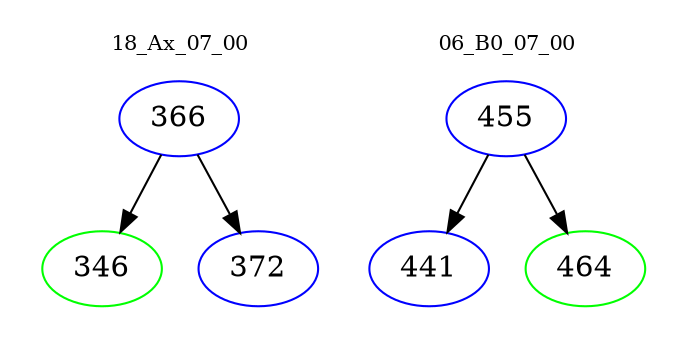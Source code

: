 digraph{
subgraph cluster_0 {
color = white
label = "18_Ax_07_00";
fontsize=10;
T0_366 [label="366", color="blue"]
T0_366 -> T0_346 [color="black"]
T0_346 [label="346", color="green"]
T0_366 -> T0_372 [color="black"]
T0_372 [label="372", color="blue"]
}
subgraph cluster_1 {
color = white
label = "06_B0_07_00";
fontsize=10;
T1_455 [label="455", color="blue"]
T1_455 -> T1_441 [color="black"]
T1_441 [label="441", color="blue"]
T1_455 -> T1_464 [color="black"]
T1_464 [label="464", color="green"]
}
}

